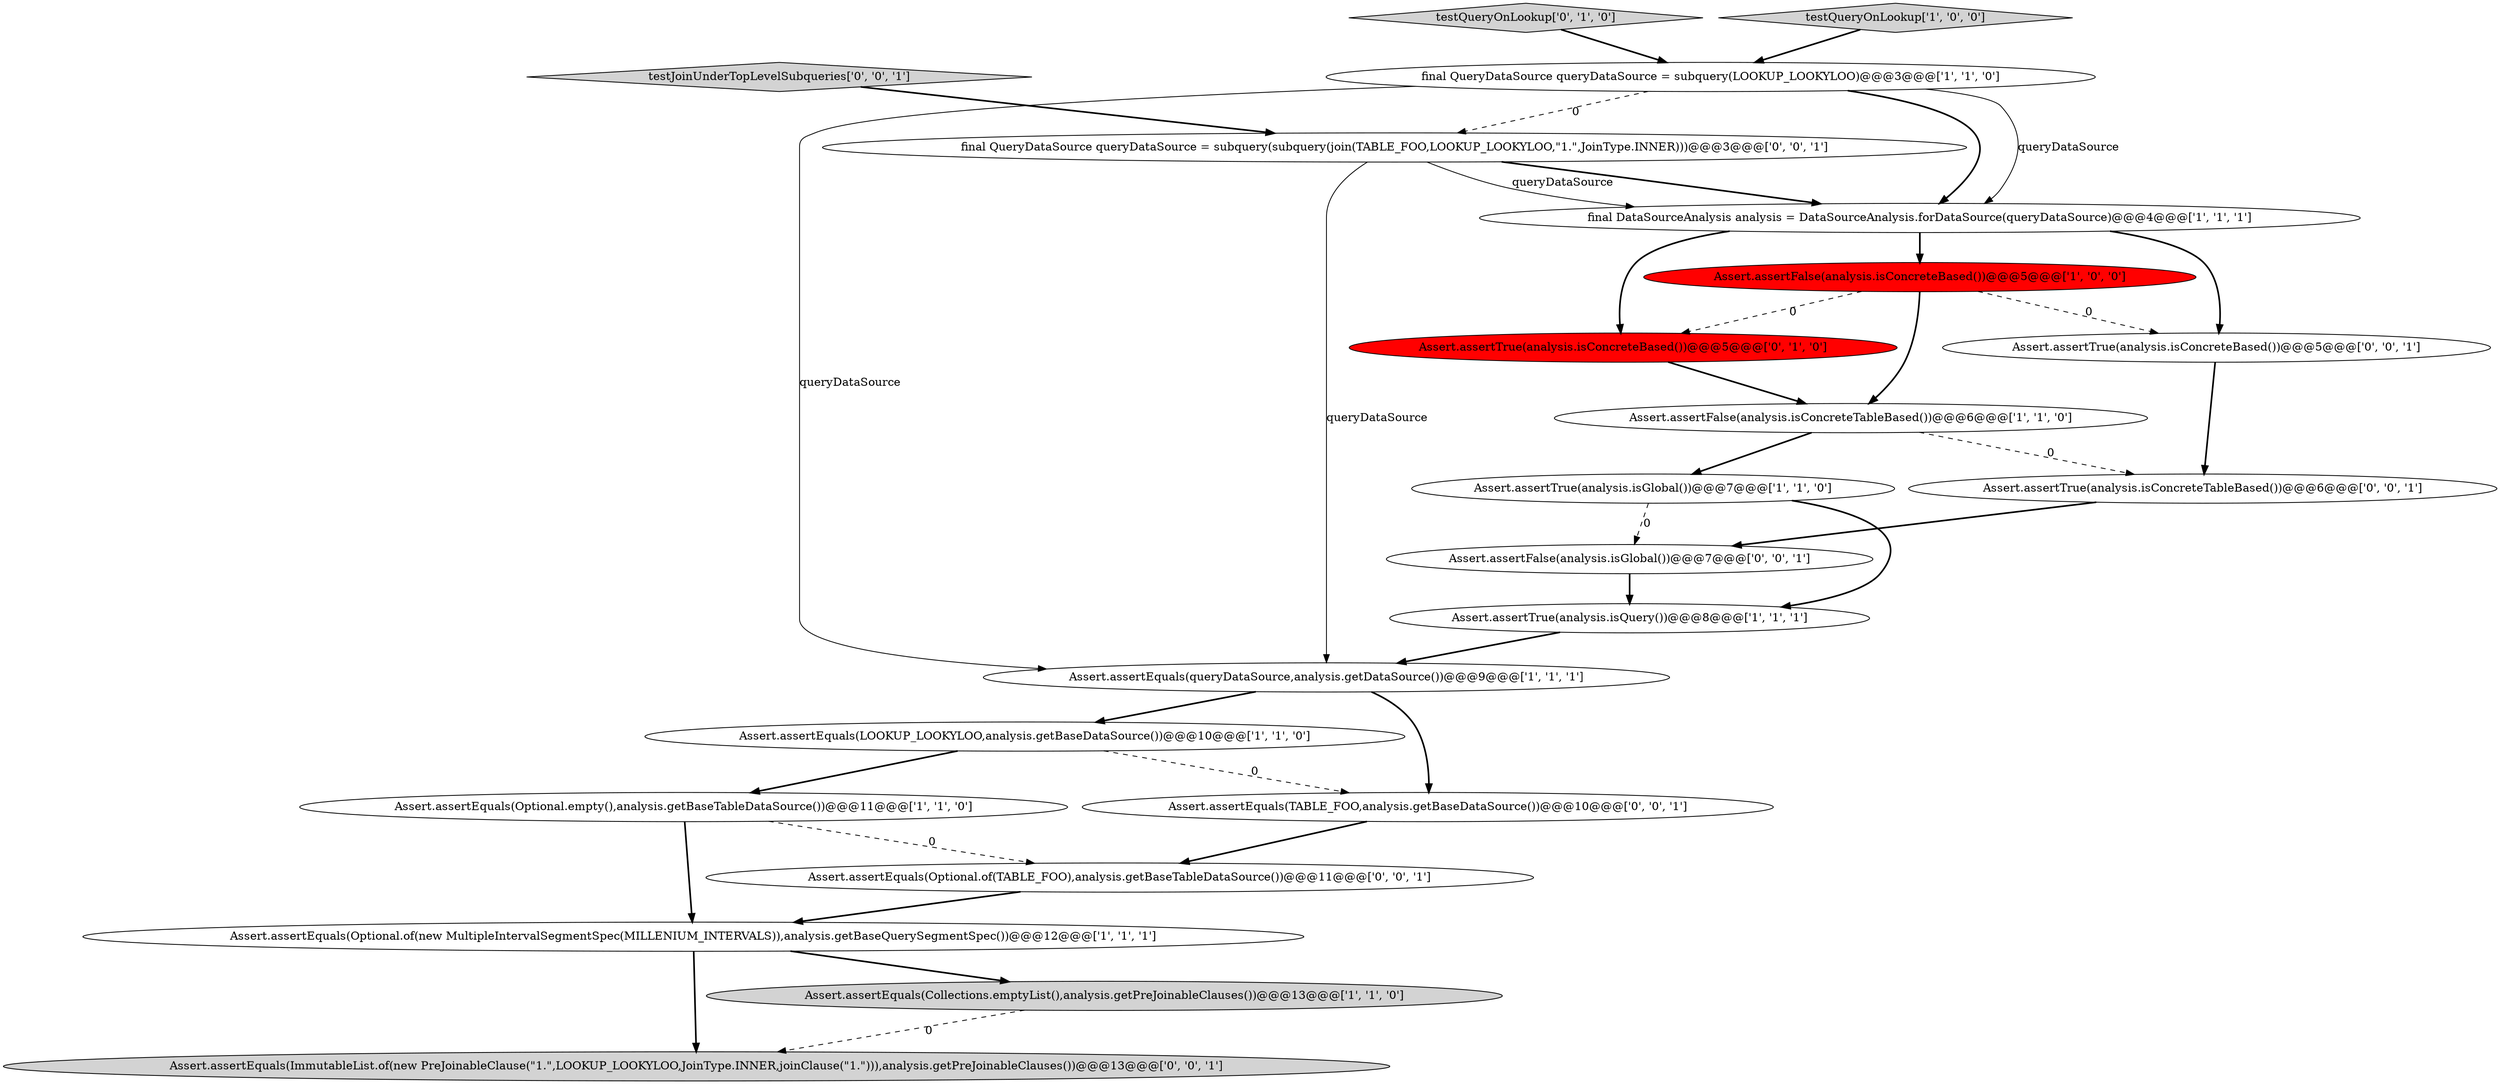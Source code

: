 digraph {
18 [style = filled, label = "Assert.assertEquals(ImmutableList.of(new PreJoinableClause(\"1.\",LOOKUP_LOOKYLOO,JoinType.INNER,joinClause(\"1.\"))),analysis.getPreJoinableClauses())@@@13@@@['0', '0', '1']", fillcolor = lightgray, shape = ellipse image = "AAA0AAABBB3BBB"];
8 [style = filled, label = "Assert.assertTrue(analysis.isQuery())@@@8@@@['1', '1', '1']", fillcolor = white, shape = ellipse image = "AAA0AAABBB1BBB"];
13 [style = filled, label = "Assert.assertTrue(analysis.isConcreteBased())@@@5@@@['0', '1', '0']", fillcolor = red, shape = ellipse image = "AAA1AAABBB2BBB"];
2 [style = filled, label = "Assert.assertEquals(Optional.of(new MultipleIntervalSegmentSpec(MILLENIUM_INTERVALS)),analysis.getBaseQuerySegmentSpec())@@@12@@@['1', '1', '1']", fillcolor = white, shape = ellipse image = "AAA0AAABBB1BBB"];
5 [style = filled, label = "final QueryDataSource queryDataSource = subquery(LOOKUP_LOOKYLOO)@@@3@@@['1', '1', '0']", fillcolor = white, shape = ellipse image = "AAA0AAABBB1BBB"];
17 [style = filled, label = "Assert.assertTrue(analysis.isConcreteBased())@@@5@@@['0', '0', '1']", fillcolor = white, shape = ellipse image = "AAA0AAABBB3BBB"];
1 [style = filled, label = "Assert.assertFalse(analysis.isConcreteBased())@@@5@@@['1', '0', '0']", fillcolor = red, shape = ellipse image = "AAA1AAABBB1BBB"];
12 [style = filled, label = "testQueryOnLookup['0', '1', '0']", fillcolor = lightgray, shape = diamond image = "AAA0AAABBB2BBB"];
20 [style = filled, label = "Assert.assertTrue(analysis.isConcreteTableBased())@@@6@@@['0', '0', '1']", fillcolor = white, shape = ellipse image = "AAA0AAABBB3BBB"];
9 [style = filled, label = "Assert.assertEquals(LOOKUP_LOOKYLOO,analysis.getBaseDataSource())@@@10@@@['1', '1', '0']", fillcolor = white, shape = ellipse image = "AAA0AAABBB1BBB"];
10 [style = filled, label = "Assert.assertEquals(Collections.emptyList(),analysis.getPreJoinableClauses())@@@13@@@['1', '1', '0']", fillcolor = lightgray, shape = ellipse image = "AAA0AAABBB1BBB"];
16 [style = filled, label = "Assert.assertFalse(analysis.isGlobal())@@@7@@@['0', '0', '1']", fillcolor = white, shape = ellipse image = "AAA0AAABBB3BBB"];
7 [style = filled, label = "final DataSourceAnalysis analysis = DataSourceAnalysis.forDataSource(queryDataSource)@@@4@@@['1', '1', '1']", fillcolor = white, shape = ellipse image = "AAA0AAABBB1BBB"];
3 [style = filled, label = "testQueryOnLookup['1', '0', '0']", fillcolor = lightgray, shape = diamond image = "AAA0AAABBB1BBB"];
0 [style = filled, label = "Assert.assertEquals(Optional.empty(),analysis.getBaseTableDataSource())@@@11@@@['1', '1', '0']", fillcolor = white, shape = ellipse image = "AAA0AAABBB1BBB"];
4 [style = filled, label = "Assert.assertFalse(analysis.isConcreteTableBased())@@@6@@@['1', '1', '0']", fillcolor = white, shape = ellipse image = "AAA0AAABBB1BBB"];
19 [style = filled, label = "final QueryDataSource queryDataSource = subquery(subquery(join(TABLE_FOO,LOOKUP_LOOKYLOO,\"1.\",JoinType.INNER)))@@@3@@@['0', '0', '1']", fillcolor = white, shape = ellipse image = "AAA0AAABBB3BBB"];
14 [style = filled, label = "testJoinUnderTopLevelSubqueries['0', '0', '1']", fillcolor = lightgray, shape = diamond image = "AAA0AAABBB3BBB"];
21 [style = filled, label = "Assert.assertEquals(Optional.of(TABLE_FOO),analysis.getBaseTableDataSource())@@@11@@@['0', '0', '1']", fillcolor = white, shape = ellipse image = "AAA0AAABBB3BBB"];
6 [style = filled, label = "Assert.assertEquals(queryDataSource,analysis.getDataSource())@@@9@@@['1', '1', '1']", fillcolor = white, shape = ellipse image = "AAA0AAABBB1BBB"];
15 [style = filled, label = "Assert.assertEquals(TABLE_FOO,analysis.getBaseDataSource())@@@10@@@['0', '0', '1']", fillcolor = white, shape = ellipse image = "AAA0AAABBB3BBB"];
11 [style = filled, label = "Assert.assertTrue(analysis.isGlobal())@@@7@@@['1', '1', '0']", fillcolor = white, shape = ellipse image = "AAA0AAABBB1BBB"];
7->13 [style = bold, label=""];
5->7 [style = solid, label="queryDataSource"];
1->4 [style = bold, label=""];
7->1 [style = bold, label=""];
7->17 [style = bold, label=""];
9->0 [style = bold, label=""];
12->5 [style = bold, label=""];
16->8 [style = bold, label=""];
11->16 [style = dashed, label="0"];
15->21 [style = bold, label=""];
0->2 [style = bold, label=""];
2->18 [style = bold, label=""];
14->19 [style = bold, label=""];
8->6 [style = bold, label=""];
2->10 [style = bold, label=""];
6->15 [style = bold, label=""];
21->2 [style = bold, label=""];
1->13 [style = dashed, label="0"];
3->5 [style = bold, label=""];
1->17 [style = dashed, label="0"];
20->16 [style = bold, label=""];
5->6 [style = solid, label="queryDataSource"];
4->20 [style = dashed, label="0"];
0->21 [style = dashed, label="0"];
5->7 [style = bold, label=""];
11->8 [style = bold, label=""];
6->9 [style = bold, label=""];
4->11 [style = bold, label=""];
5->19 [style = dashed, label="0"];
19->6 [style = solid, label="queryDataSource"];
19->7 [style = bold, label=""];
10->18 [style = dashed, label="0"];
9->15 [style = dashed, label="0"];
17->20 [style = bold, label=""];
13->4 [style = bold, label=""];
19->7 [style = solid, label="queryDataSource"];
}
